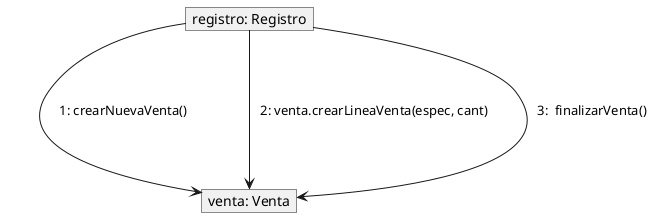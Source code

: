 @startuml
    skinparam noteBackgroundColor transparent
    skinparam noteBorderColor transparent
    hide members

    object "registro: Registro" as registro
    object "venta: Venta" as venta
    registro -d--> venta
    note on link
    1: crearNuevaVenta()
    end note

    registro -d--> venta
    note on link
    2: venta.crearLineaVenta(espec, cant)
    end note


    registro -d--> venta
    note on link
    3:  finalizarVenta() 
    end note

    
    
@enduml 



